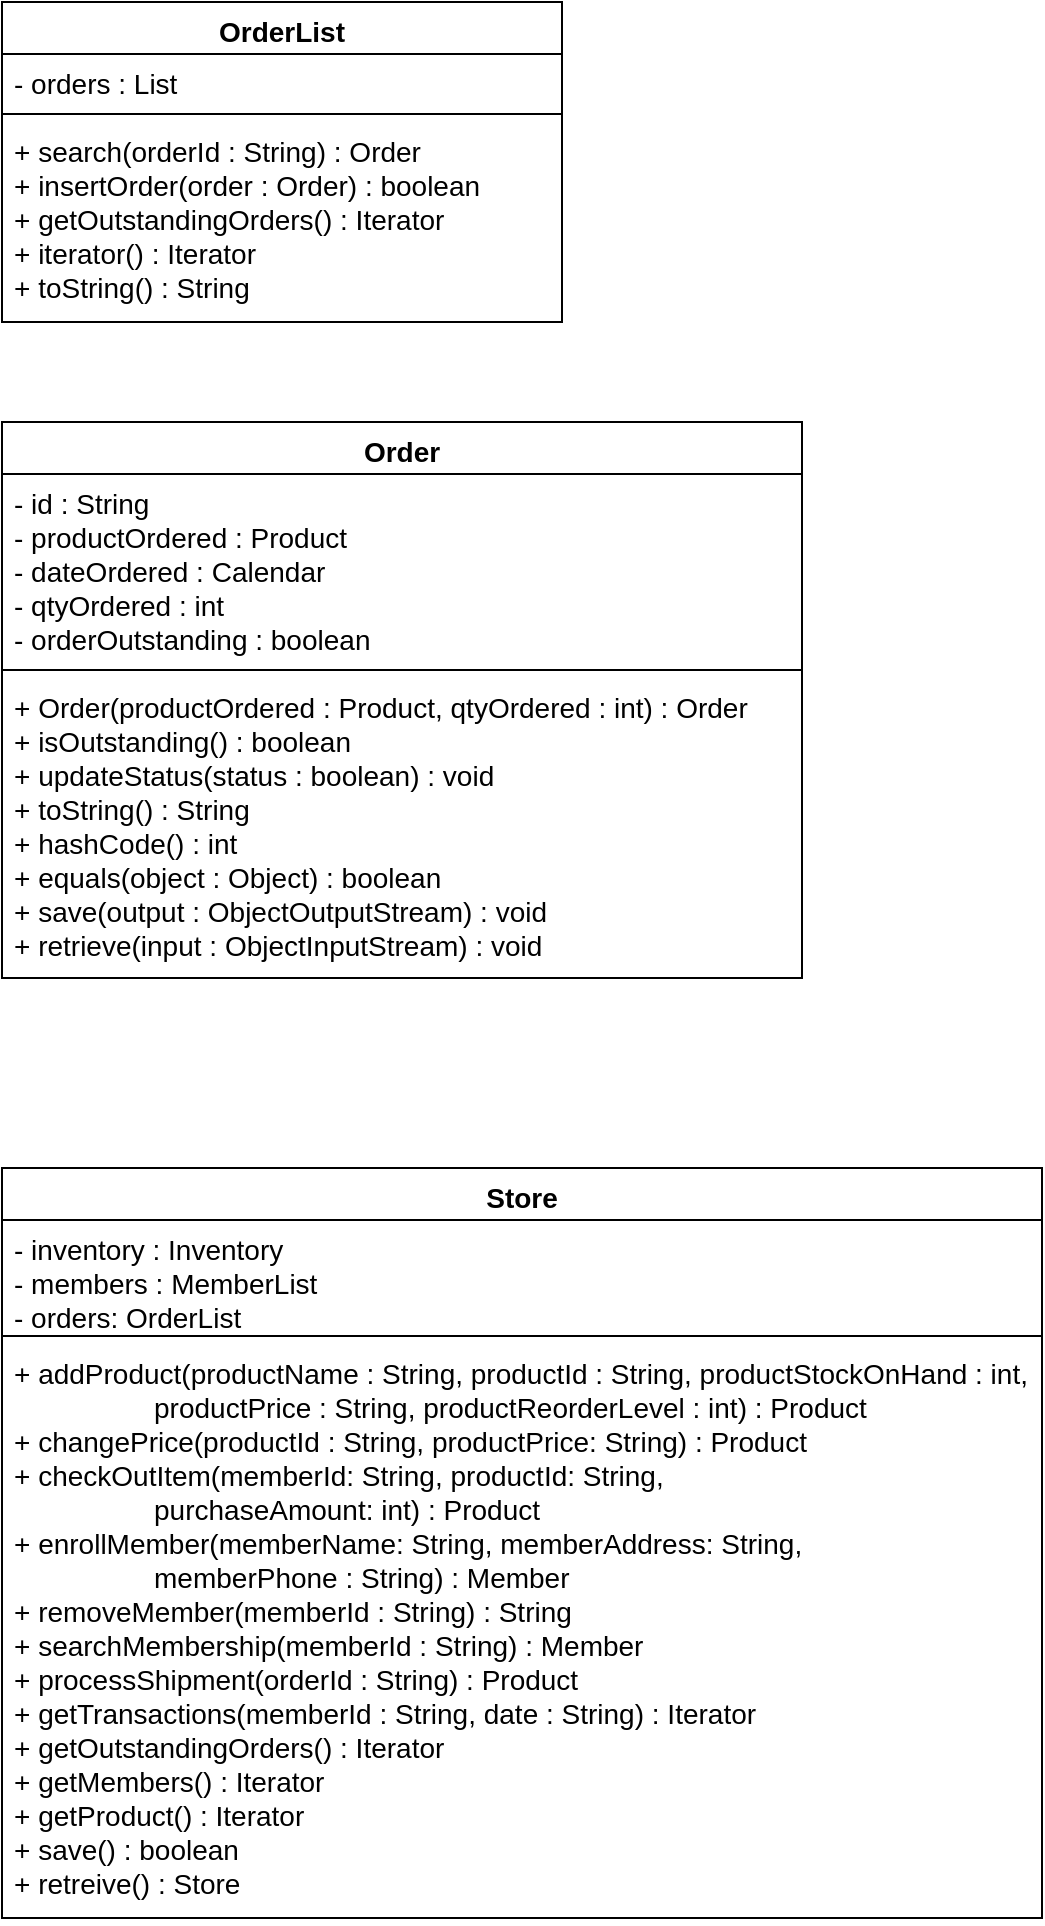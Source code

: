 <mxfile version="14.5.3" type="device"><diagram id="J7iUluuK3kTRlPBzBEUK" name="Page-1"><mxGraphModel dx="1422" dy="705" grid="0" gridSize="10" guides="1" tooltips="1" connect="1" arrows="1" fold="1" page="1" pageScale="1" pageWidth="850" pageHeight="1100" math="0" shadow="0"><root><mxCell id="0"/><mxCell id="1" parent="0"/><mxCell id="HYM9xg-nbvd5Q8h1M4CW-1" value="OrderList" style="swimlane;fontStyle=1;align=center;verticalAlign=top;childLayout=stackLayout;horizontal=1;startSize=26;horizontalStack=0;resizeParent=1;resizeParentMax=0;resizeLast=0;collapsible=0;marginBottom=0;fontSize=14;" parent="1" vertex="1"><mxGeometry x="80" y="70" width="280" height="160" as="geometry"/></mxCell><mxCell id="HYM9xg-nbvd5Q8h1M4CW-2" value="- orders : List" style="text;strokeColor=none;fillColor=none;align=left;verticalAlign=top;spacingLeft=4;spacingRight=4;overflow=hidden;rotatable=0;points=[[0,0.5],[1,0.5]];portConstraint=eastwest;fontSize=14;" parent="HYM9xg-nbvd5Q8h1M4CW-1" vertex="1"><mxGeometry y="26" width="280" height="26" as="geometry"/></mxCell><mxCell id="HYM9xg-nbvd5Q8h1M4CW-3" value="" style="line;strokeWidth=1;fillColor=none;align=left;verticalAlign=middle;spacingTop=-1;spacingLeft=3;spacingRight=3;rotatable=0;labelPosition=right;points=[];portConstraint=eastwest;fontSize=14;" parent="HYM9xg-nbvd5Q8h1M4CW-1" vertex="1"><mxGeometry y="52" width="280" height="8" as="geometry"/></mxCell><mxCell id="HYM9xg-nbvd5Q8h1M4CW-4" value="+ search(orderId : String) : Order&#10;+ insertOrder(order : Order) : boolean&#10;+ getOutstandingOrders() : Iterator&#10;+ iterator() : Iterator&#10;+ toString() : String" style="text;strokeColor=none;fillColor=none;align=left;verticalAlign=top;spacingLeft=4;spacingRight=4;overflow=hidden;rotatable=0;points=[[0,0.5],[1,0.5]];portConstraint=eastwest;fontSize=14;" parent="HYM9xg-nbvd5Q8h1M4CW-1" vertex="1"><mxGeometry y="60" width="280" height="100" as="geometry"/></mxCell><mxCell id="HYM9xg-nbvd5Q8h1M4CW-5" value="Order" style="swimlane;fontStyle=1;align=center;verticalAlign=top;childLayout=stackLayout;horizontal=1;startSize=26;horizontalStack=0;resizeParent=1;resizeParentMax=0;resizeLast=0;collapsible=0;marginBottom=0;fontSize=14;" parent="1" vertex="1"><mxGeometry x="80" y="280" width="400" height="278" as="geometry"/></mxCell><mxCell id="HYM9xg-nbvd5Q8h1M4CW-6" value="- id : String&#10;- productOrdered : Product&#10;- dateOrdered : Calendar&#10;- qtyOrdered : int&#10;- orderOutstanding : boolean" style="text;strokeColor=none;fillColor=none;align=left;verticalAlign=top;spacingLeft=4;spacingRight=4;overflow=hidden;rotatable=0;points=[[0,0.5],[1,0.5]];portConstraint=eastwest;fontSize=14;" parent="HYM9xg-nbvd5Q8h1M4CW-5" vertex="1"><mxGeometry y="26" width="400" height="94" as="geometry"/></mxCell><mxCell id="HYM9xg-nbvd5Q8h1M4CW-7" value="" style="line;strokeWidth=1;fillColor=none;align=left;verticalAlign=middle;spacingTop=-1;spacingLeft=3;spacingRight=3;rotatable=0;labelPosition=right;points=[];portConstraint=eastwest;fontSize=14;" parent="HYM9xg-nbvd5Q8h1M4CW-5" vertex="1"><mxGeometry y="120" width="400" height="8" as="geometry"/></mxCell><mxCell id="HYM9xg-nbvd5Q8h1M4CW-8" value="+ Order(productOrdered : Product, qtyOrdered : int) : Order&#10;+ isOutstanding() : boolean&#10;+ updateStatus(status : boolean) : void&#10;+ toString() : String&#10;+ hashCode() : int&#10;+ equals(object : Object) : boolean&#10;+ save(output : ObjectOutputStream) : void&#10;+ retrieve(input : ObjectInputStream) : void" style="text;strokeColor=none;fillColor=none;align=left;verticalAlign=top;spacingLeft=4;spacingRight=4;overflow=hidden;rotatable=0;points=[[0,0.5],[1,0.5]];portConstraint=eastwest;fontSize=14;" parent="HYM9xg-nbvd5Q8h1M4CW-5" vertex="1"><mxGeometry y="128" width="400" height="150" as="geometry"/></mxCell><mxCell id="HYM9xg-nbvd5Q8h1M4CW-9" value="Store" style="swimlane;fontStyle=1;align=center;verticalAlign=top;childLayout=stackLayout;horizontal=1;startSize=26;horizontalStack=0;resizeParent=1;resizeParentMax=0;resizeLast=0;collapsible=0;marginBottom=0;fontSize=14;" parent="1" vertex="1"><mxGeometry x="80" y="653" width="520" height="375" as="geometry"/></mxCell><mxCell id="HYM9xg-nbvd5Q8h1M4CW-10" value="- inventory : Inventory&#10;- members : MemberList&#10;- orders: OrderList" style="text;strokeColor=none;fillColor=none;align=left;verticalAlign=top;spacingLeft=4;spacingRight=4;overflow=hidden;rotatable=0;points=[[0,0.5],[1,0.5]];portConstraint=eastwest;fontSize=14;" parent="HYM9xg-nbvd5Q8h1M4CW-9" vertex="1"><mxGeometry y="26" width="520" height="54" as="geometry"/></mxCell><mxCell id="HYM9xg-nbvd5Q8h1M4CW-11" value="" style="line;strokeWidth=1;fillColor=none;align=left;verticalAlign=middle;spacingTop=-1;spacingLeft=3;spacingRight=3;rotatable=0;labelPosition=right;points=[];portConstraint=eastwest;fontSize=14;" parent="HYM9xg-nbvd5Q8h1M4CW-9" vertex="1"><mxGeometry y="80" width="520" height="8" as="geometry"/></mxCell><mxCell id="HYM9xg-nbvd5Q8h1M4CW-12" value="+ addProduct(productName : String, productId : String, productStockOnHand : int,&#10;                  productPrice : String, productReorderLevel : int) : Product&#10;+ changePrice(productId : String, productPrice: String) : Product&#10;+ checkOutItem(memberId: String, productId: String, &#10;                  purchaseAmount: int) : Product&#10;+ enrollMember(memberName: String, memberAddress: String,&#10;                  memberPhone : String) : Member&#10;+ removeMember(memberId : String) : String&#10;+ searchMembership(memberId : String) : Member&#10;+ processShipment(orderId : String) : Product&#10;+ getTransactions(memberId : String, date : String) : Iterator&#10;+ getOutstandingOrders() : Iterator&#10;+ getMembers() : Iterator&#10;+ getProduct() : Iterator&#10;+ save() : boolean&#10;+ retreive() : Store&#10;" style="text;strokeColor=none;fillColor=none;align=left;verticalAlign=top;spacingLeft=4;spacingRight=4;overflow=hidden;rotatable=0;points=[[0,0.5],[1,0.5]];portConstraint=eastwest;fontSize=14;" parent="HYM9xg-nbvd5Q8h1M4CW-9" vertex="1"><mxGeometry y="88" width="520" height="287" as="geometry"/></mxCell></root></mxGraphModel></diagram></mxfile>